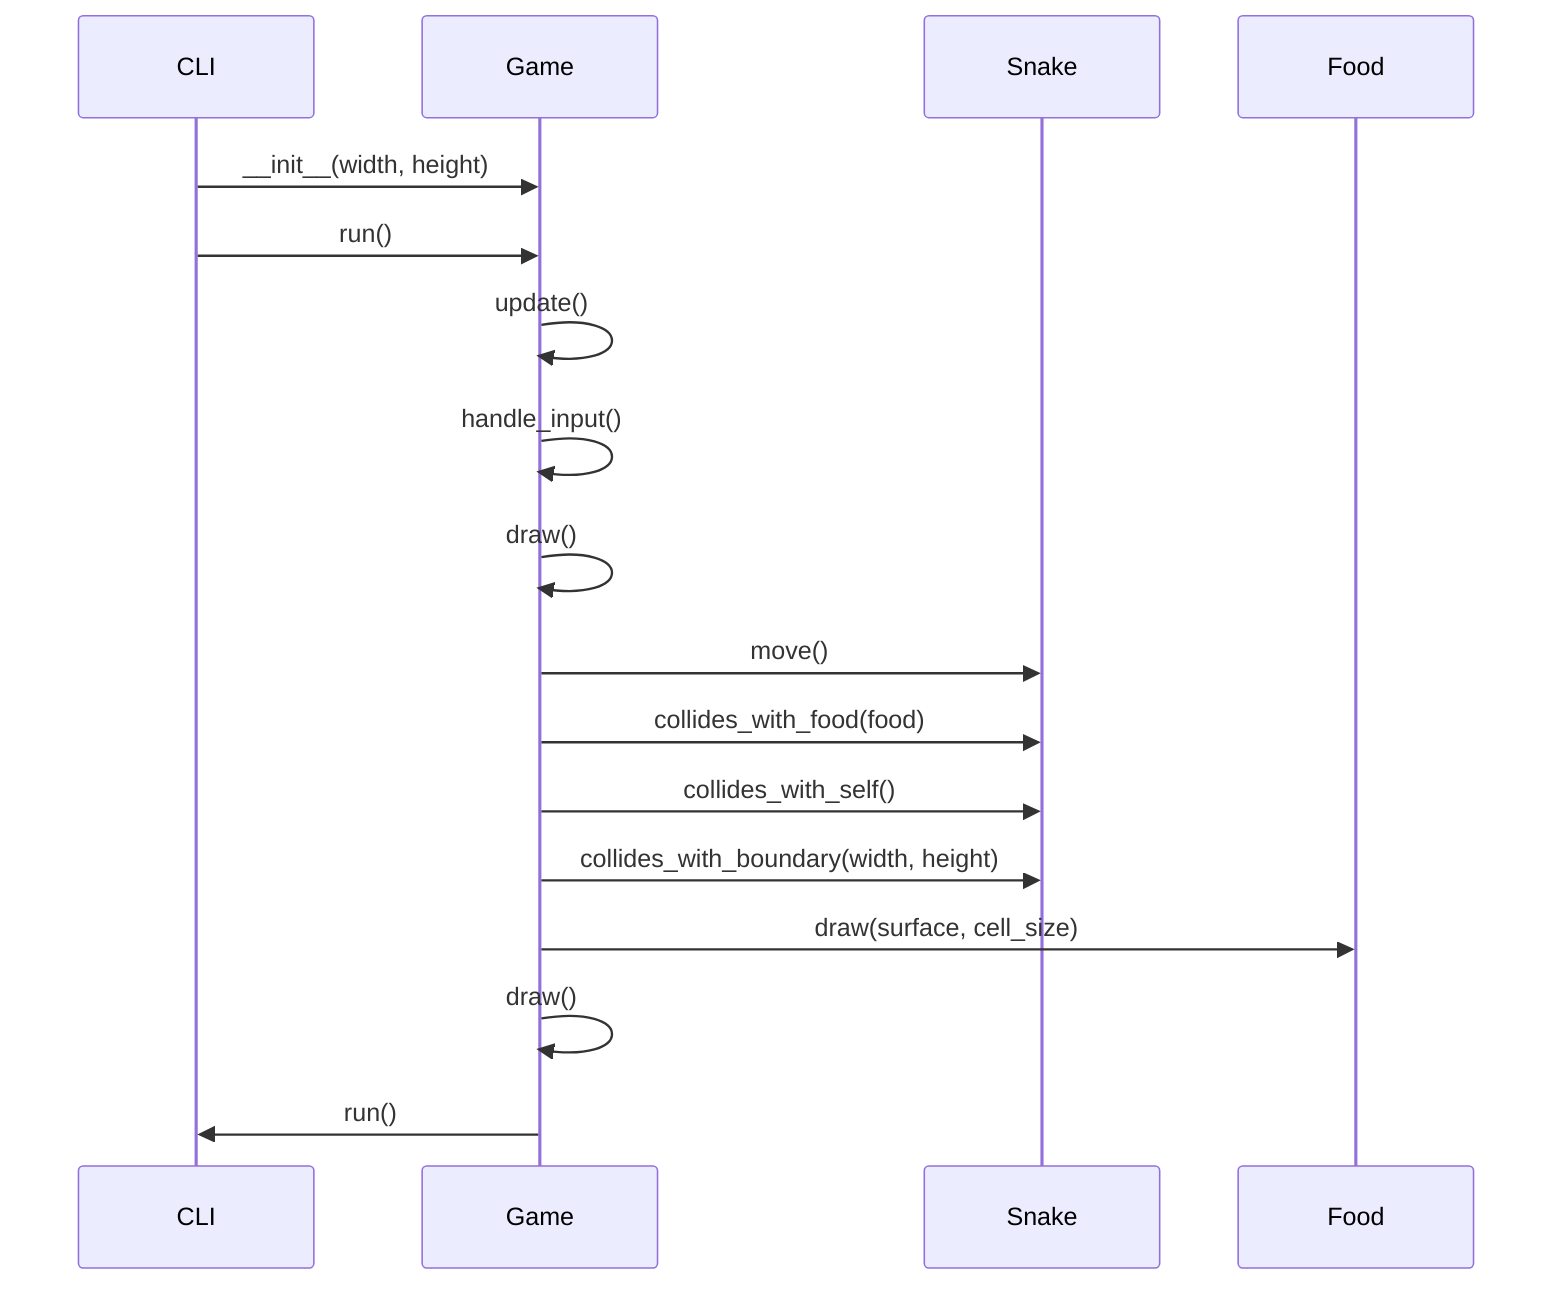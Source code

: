 sequenceDiagram
    participant CLI as CLI
    participant Game as Game
    participant Snake as Snake
    participant Food as Food

    CLI->>Game: __init__(width, height)
    CLI->>Game: run()
    Game->>Game: update()
    Game->>Game: handle_input()
    Game->>Game: draw()
    Game->>Snake: move()
    Game->>Snake: collides_with_food(food)
    Game->>Snake: collides_with_self()
    Game->>Snake: collides_with_boundary(width, height)
    Game->>Food: draw(surface, cell_size)
    Game->>Game: draw()
    Game->>CLI: run()